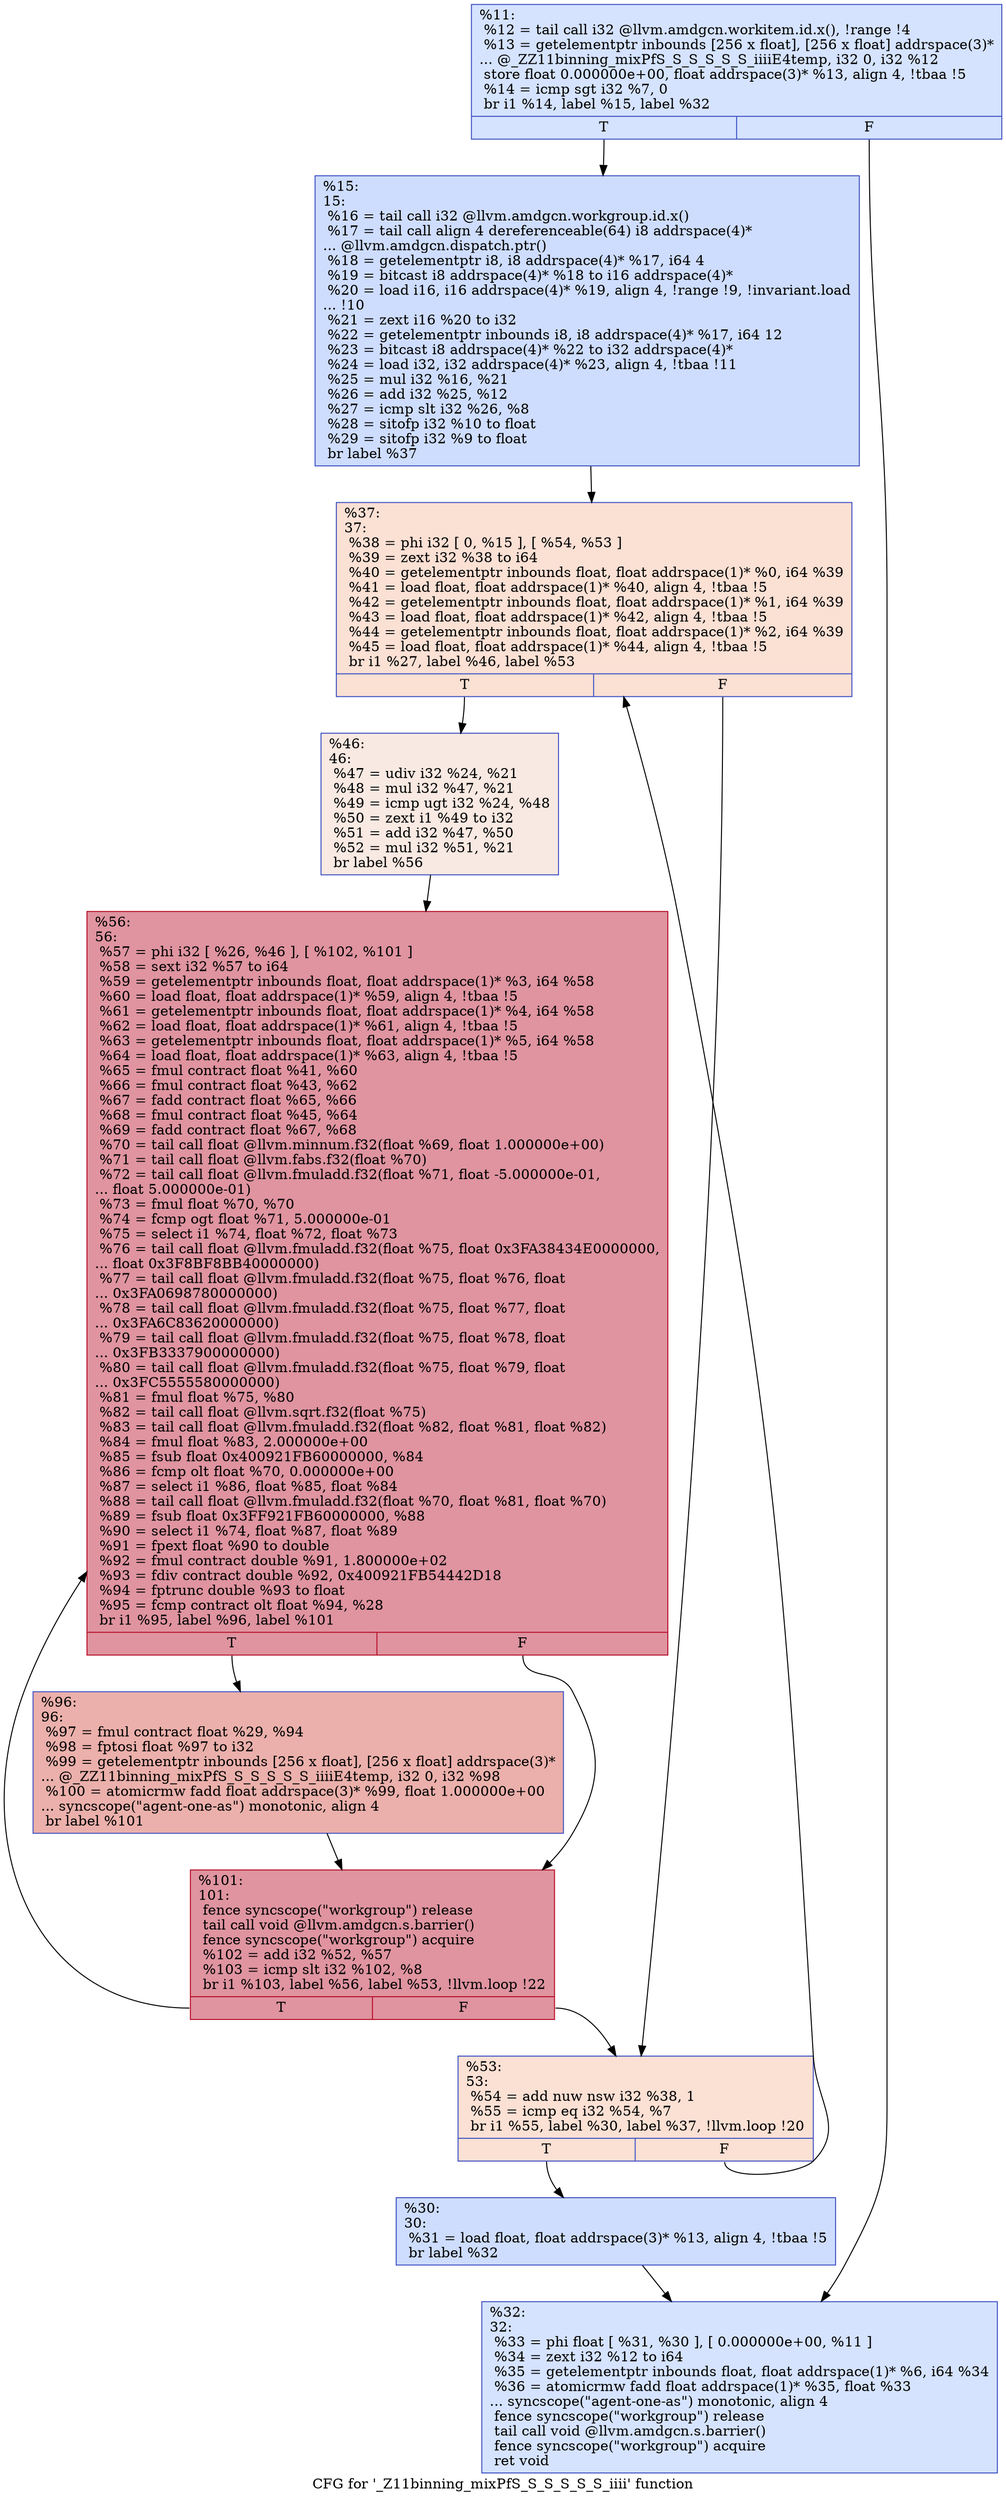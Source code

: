 digraph "CFG for '_Z11binning_mixPfS_S_S_S_S_S_iiii' function" {
	label="CFG for '_Z11binning_mixPfS_S_S_S_S_S_iiii' function";

	Node0x4e86e70 [shape=record,color="#3d50c3ff", style=filled, fillcolor="#a1c0ff70",label="{%11:\l  %12 = tail call i32 @llvm.amdgcn.workitem.id.x(), !range !4\l  %13 = getelementptr inbounds [256 x float], [256 x float] addrspace(3)*\l... @_ZZ11binning_mixPfS_S_S_S_S_S_iiiiE4temp, i32 0, i32 %12\l  store float 0.000000e+00, float addrspace(3)* %13, align 4, !tbaa !5\l  %14 = icmp sgt i32 %7, 0\l  br i1 %14, label %15, label %32\l|{<s0>T|<s1>F}}"];
	Node0x4e86e70:s0 -> Node0x4e896d0;
	Node0x4e86e70:s1 -> Node0x4e89760;
	Node0x4e896d0 [shape=record,color="#3d50c3ff", style=filled, fillcolor="#8fb1fe70",label="{%15:\l15:                                               \l  %16 = tail call i32 @llvm.amdgcn.workgroup.id.x()\l  %17 = tail call align 4 dereferenceable(64) i8 addrspace(4)*\l... @llvm.amdgcn.dispatch.ptr()\l  %18 = getelementptr i8, i8 addrspace(4)* %17, i64 4\l  %19 = bitcast i8 addrspace(4)* %18 to i16 addrspace(4)*\l  %20 = load i16, i16 addrspace(4)* %19, align 4, !range !9, !invariant.load\l... !10\l  %21 = zext i16 %20 to i32\l  %22 = getelementptr inbounds i8, i8 addrspace(4)* %17, i64 12\l  %23 = bitcast i8 addrspace(4)* %22 to i32 addrspace(4)*\l  %24 = load i32, i32 addrspace(4)* %23, align 4, !tbaa !11\l  %25 = mul i32 %16, %21\l  %26 = add i32 %25, %12\l  %27 = icmp slt i32 %26, %8\l  %28 = sitofp i32 %10 to float\l  %29 = sitofp i32 %9 to float\l  br label %37\l}"];
	Node0x4e896d0 -> Node0x4e8a7c0;
	Node0x4e8a8c0 [shape=record,color="#3d50c3ff", style=filled, fillcolor="#8fb1fe70",label="{%30:\l30:                                               \l  %31 = load float, float addrspace(3)* %13, align 4, !tbaa !5\l  br label %32\l}"];
	Node0x4e8a8c0 -> Node0x4e89760;
	Node0x4e89760 [shape=record,color="#3d50c3ff", style=filled, fillcolor="#a1c0ff70",label="{%32:\l32:                                               \l  %33 = phi float [ %31, %30 ], [ 0.000000e+00, %11 ]\l  %34 = zext i32 %12 to i64\l  %35 = getelementptr inbounds float, float addrspace(1)* %6, i64 %34\l  %36 = atomicrmw fadd float addrspace(1)* %35, float %33\l... syncscope(\"agent-one-as\") monotonic, align 4\l  fence syncscope(\"workgroup\") release\l  tail call void @llvm.amdgcn.s.barrier()\l  fence syncscope(\"workgroup\") acquire\l  ret void\l}"];
	Node0x4e8a7c0 [shape=record,color="#3d50c3ff", style=filled, fillcolor="#f7b99e70",label="{%37:\l37:                                               \l  %38 = phi i32 [ 0, %15 ], [ %54, %53 ]\l  %39 = zext i32 %38 to i64\l  %40 = getelementptr inbounds float, float addrspace(1)* %0, i64 %39\l  %41 = load float, float addrspace(1)* %40, align 4, !tbaa !5\l  %42 = getelementptr inbounds float, float addrspace(1)* %1, i64 %39\l  %43 = load float, float addrspace(1)* %42, align 4, !tbaa !5\l  %44 = getelementptr inbounds float, float addrspace(1)* %2, i64 %39\l  %45 = load float, float addrspace(1)* %44, align 4, !tbaa !5\l  br i1 %27, label %46, label %53\l|{<s0>T|<s1>F}}"];
	Node0x4e8a7c0:s0 -> Node0x4e8bb90;
	Node0x4e8a7c0:s1 -> Node0x4e8b680;
	Node0x4e8bb90 [shape=record,color="#3d50c3ff", style=filled, fillcolor="#efcebd70",label="{%46:\l46:                                               \l  %47 = udiv i32 %24, %21\l  %48 = mul i32 %47, %21\l  %49 = icmp ugt i32 %24, %48\l  %50 = zext i1 %49 to i32\l  %51 = add i32 %47, %50\l  %52 = mul i32 %51, %21\l  br label %56\l}"];
	Node0x4e8bb90 -> Node0x4e8c010;
	Node0x4e8b680 [shape=record,color="#3d50c3ff", style=filled, fillcolor="#f7b99e70",label="{%53:\l53:                                               \l  %54 = add nuw nsw i32 %38, 1\l  %55 = icmp eq i32 %54, %7\l  br i1 %55, label %30, label %37, !llvm.loop !20\l|{<s0>T|<s1>F}}"];
	Node0x4e8b680:s0 -> Node0x4e8a8c0;
	Node0x4e8b680:s1 -> Node0x4e8a7c0;
	Node0x4e8c010 [shape=record,color="#b70d28ff", style=filled, fillcolor="#b70d2870",label="{%56:\l56:                                               \l  %57 = phi i32 [ %26, %46 ], [ %102, %101 ]\l  %58 = sext i32 %57 to i64\l  %59 = getelementptr inbounds float, float addrspace(1)* %3, i64 %58\l  %60 = load float, float addrspace(1)* %59, align 4, !tbaa !5\l  %61 = getelementptr inbounds float, float addrspace(1)* %4, i64 %58\l  %62 = load float, float addrspace(1)* %61, align 4, !tbaa !5\l  %63 = getelementptr inbounds float, float addrspace(1)* %5, i64 %58\l  %64 = load float, float addrspace(1)* %63, align 4, !tbaa !5\l  %65 = fmul contract float %41, %60\l  %66 = fmul contract float %43, %62\l  %67 = fadd contract float %65, %66\l  %68 = fmul contract float %45, %64\l  %69 = fadd contract float %67, %68\l  %70 = tail call float @llvm.minnum.f32(float %69, float 1.000000e+00)\l  %71 = tail call float @llvm.fabs.f32(float %70)\l  %72 = tail call float @llvm.fmuladd.f32(float %71, float -5.000000e-01,\l... float 5.000000e-01)\l  %73 = fmul float %70, %70\l  %74 = fcmp ogt float %71, 5.000000e-01\l  %75 = select i1 %74, float %72, float %73\l  %76 = tail call float @llvm.fmuladd.f32(float %75, float 0x3FA38434E0000000,\l... float 0x3F8BF8BB40000000)\l  %77 = tail call float @llvm.fmuladd.f32(float %75, float %76, float\l... 0x3FA0698780000000)\l  %78 = tail call float @llvm.fmuladd.f32(float %75, float %77, float\l... 0x3FA6C83620000000)\l  %79 = tail call float @llvm.fmuladd.f32(float %75, float %78, float\l... 0x3FB3337900000000)\l  %80 = tail call float @llvm.fmuladd.f32(float %75, float %79, float\l... 0x3FC5555580000000)\l  %81 = fmul float %75, %80\l  %82 = tail call float @llvm.sqrt.f32(float %75)\l  %83 = tail call float @llvm.fmuladd.f32(float %82, float %81, float %82)\l  %84 = fmul float %83, 2.000000e+00\l  %85 = fsub float 0x400921FB60000000, %84\l  %86 = fcmp olt float %70, 0.000000e+00\l  %87 = select i1 %86, float %85, float %84\l  %88 = tail call float @llvm.fmuladd.f32(float %70, float %81, float %70)\l  %89 = fsub float 0x3FF921FB60000000, %88\l  %90 = select i1 %74, float %87, float %89\l  %91 = fpext float %90 to double\l  %92 = fmul contract double %91, 1.800000e+02\l  %93 = fdiv contract double %92, 0x400921FB54442D18\l  %94 = fptrunc double %93 to float\l  %95 = fcmp contract olt float %94, %28\l  br i1 %95, label %96, label %101\l|{<s0>T|<s1>F}}"];
	Node0x4e8c010:s0 -> Node0x4e8eae0;
	Node0x4e8c010:s1 -> Node0x4e8c360;
	Node0x4e8eae0 [shape=record,color="#3d50c3ff", style=filled, fillcolor="#d24b4070",label="{%96:\l96:                                               \l  %97 = fmul contract float %29, %94\l  %98 = fptosi float %97 to i32\l  %99 = getelementptr inbounds [256 x float], [256 x float] addrspace(3)*\l... @_ZZ11binning_mixPfS_S_S_S_S_S_iiiiE4temp, i32 0, i32 %98\l  %100 = atomicrmw fadd float addrspace(3)* %99, float 1.000000e+00\l... syncscope(\"agent-one-as\") monotonic, align 4\l  br label %101\l}"];
	Node0x4e8eae0 -> Node0x4e8c360;
	Node0x4e8c360 [shape=record,color="#b70d28ff", style=filled, fillcolor="#b70d2870",label="{%101:\l101:                                              \l  fence syncscope(\"workgroup\") release\l  tail call void @llvm.amdgcn.s.barrier()\l  fence syncscope(\"workgroup\") acquire\l  %102 = add i32 %52, %57\l  %103 = icmp slt i32 %102, %8\l  br i1 %103, label %56, label %53, !llvm.loop !22\l|{<s0>T|<s1>F}}"];
	Node0x4e8c360:s0 -> Node0x4e8c010;
	Node0x4e8c360:s1 -> Node0x4e8b680;
}
